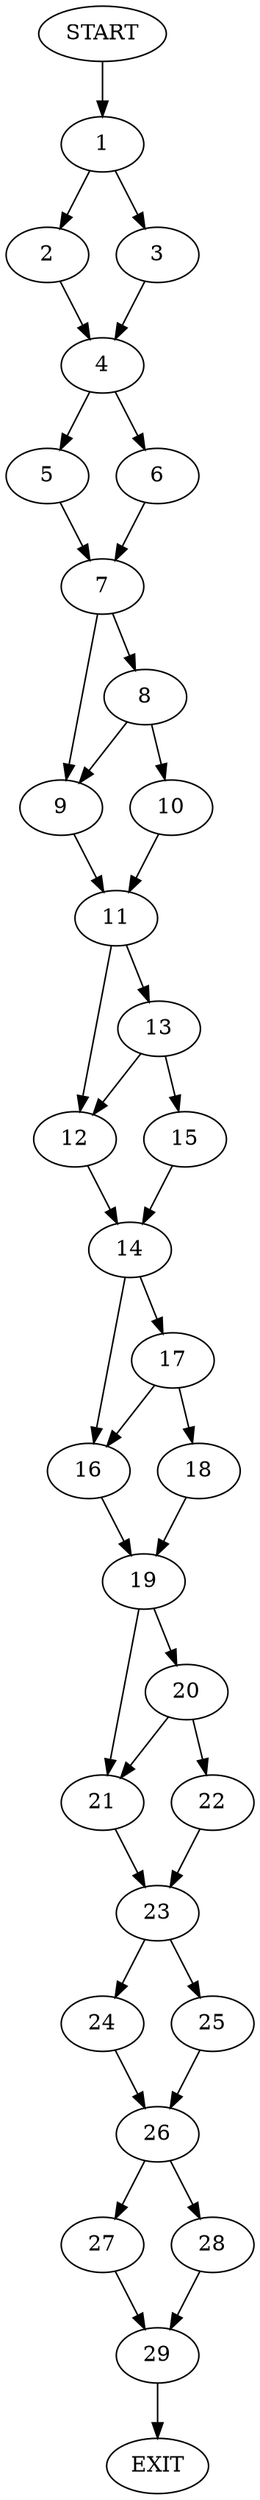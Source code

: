 digraph {
0 [label="START"]
30 [label="EXIT"]
0 -> 1
1 -> 2
1 -> 3
3 -> 4
2 -> 4
4 -> 5
4 -> 6
5 -> 7
6 -> 7
7 -> 8
7 -> 9
8 -> 9
8 -> 10
9 -> 11
10 -> 11
11 -> 12
11 -> 13
12 -> 14
13 -> 15
13 -> 12
15 -> 14
14 -> 16
14 -> 17
17 -> 16
17 -> 18
16 -> 19
18 -> 19
19 -> 20
19 -> 21
20 -> 22
20 -> 21
21 -> 23
22 -> 23
23 -> 24
23 -> 25
24 -> 26
25 -> 26
26 -> 27
26 -> 28
28 -> 29
27 -> 29
29 -> 30
}
